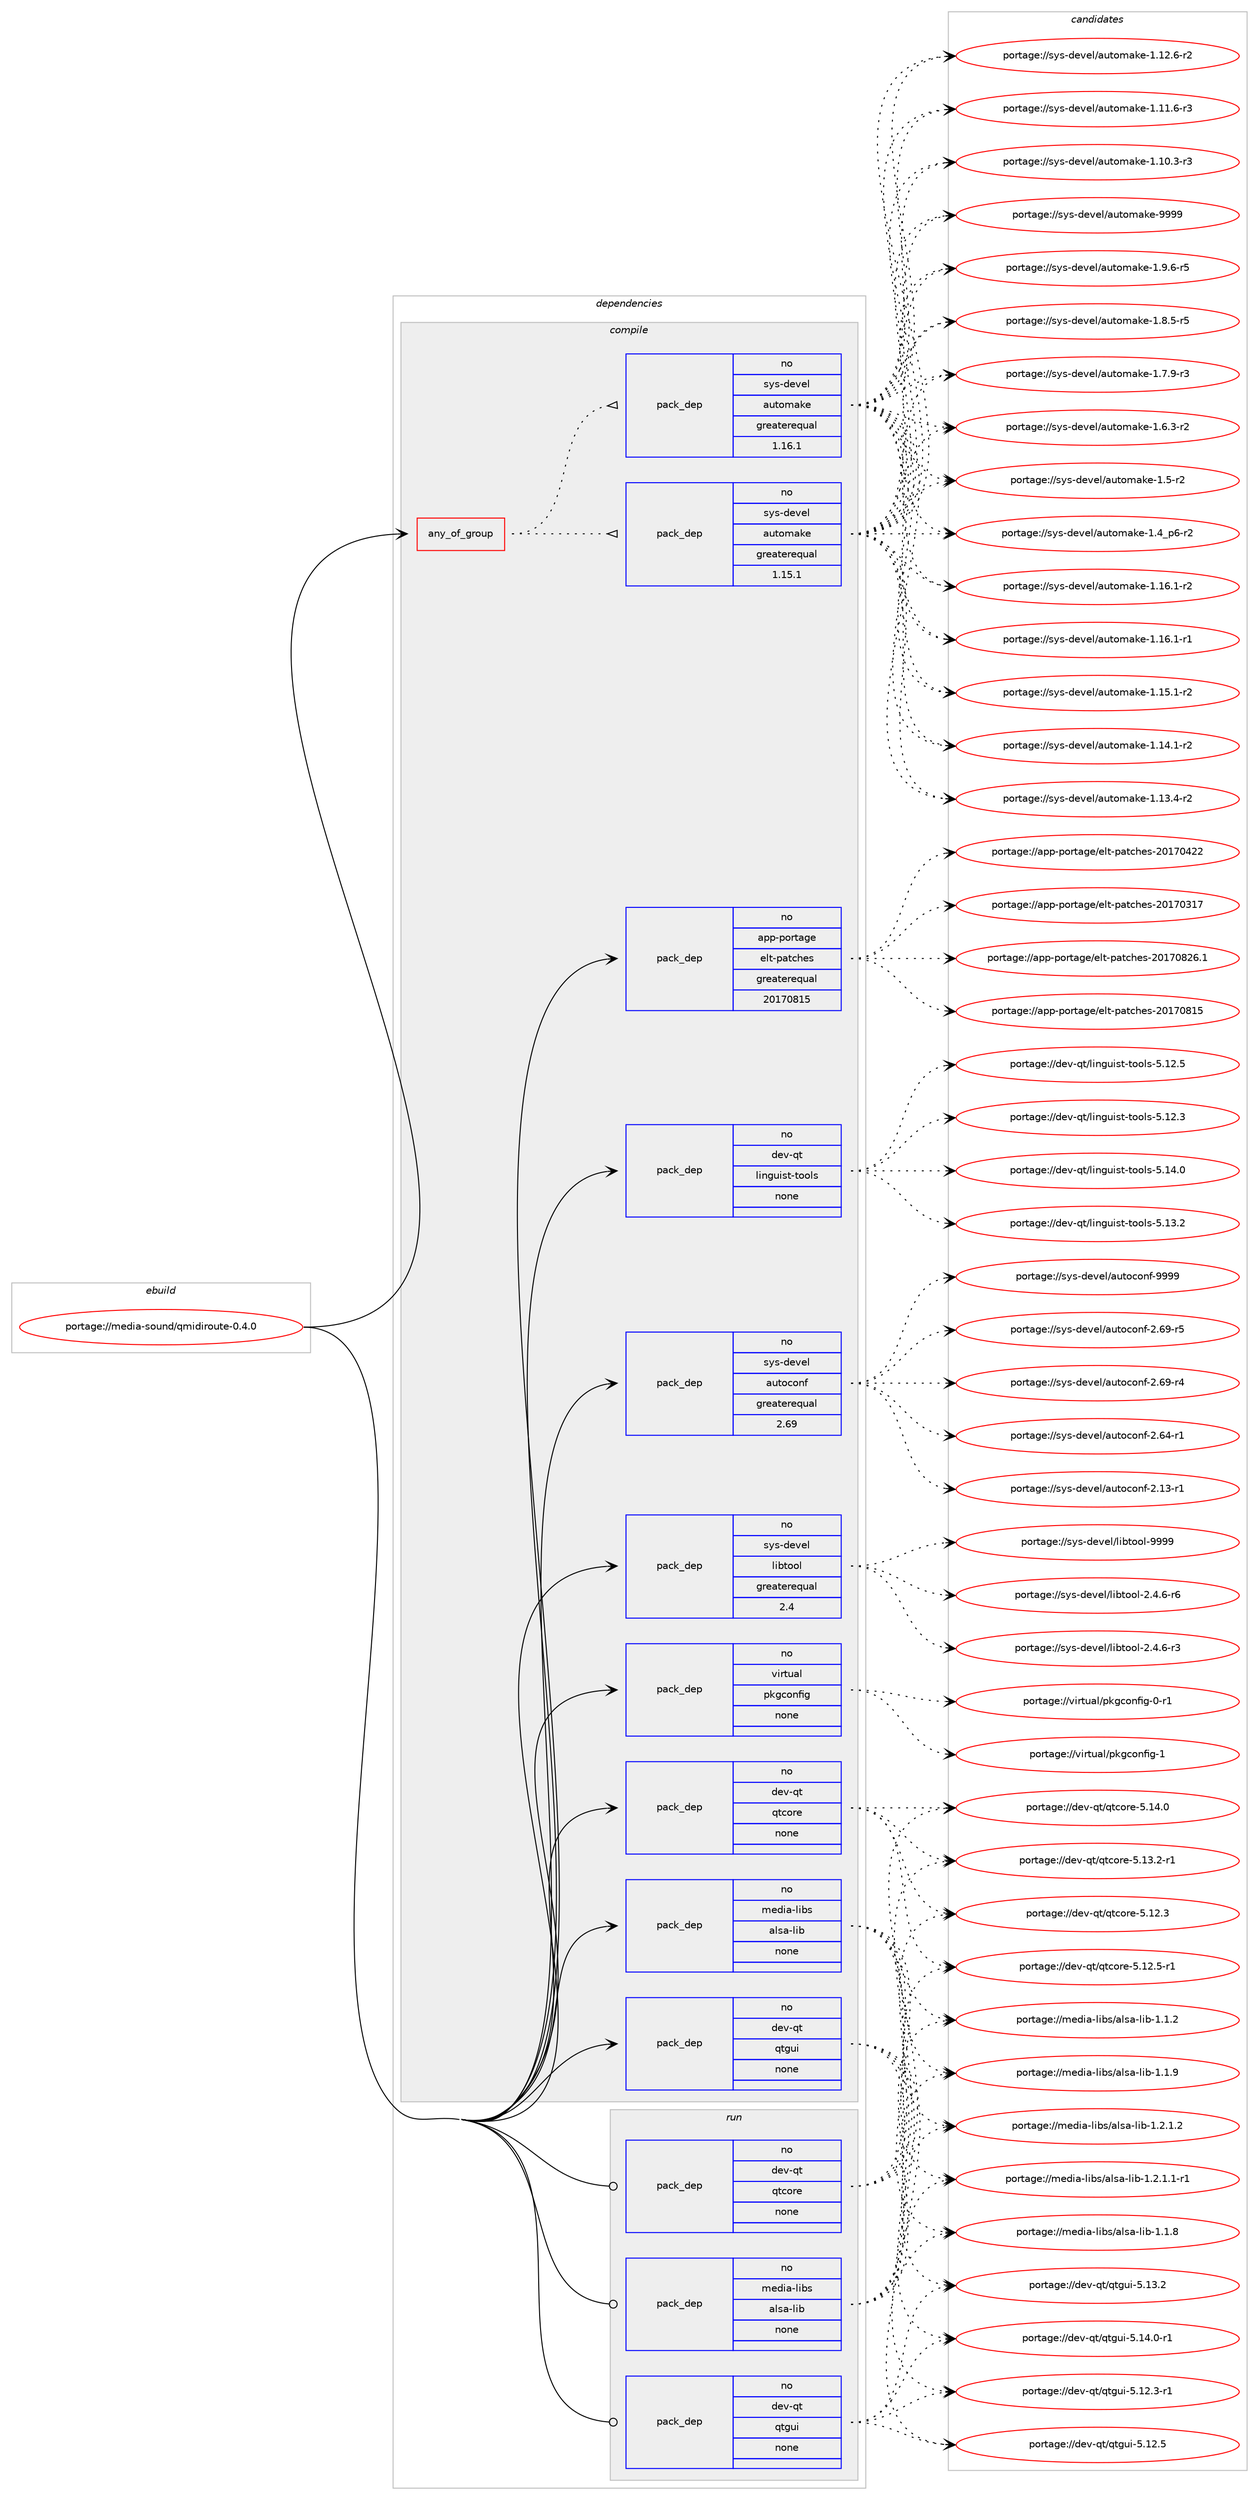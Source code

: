 digraph prolog {

# *************
# Graph options
# *************

newrank=true;
concentrate=true;
compound=true;
graph [rankdir=LR,fontname=Helvetica,fontsize=10,ranksep=1.5];#, ranksep=2.5, nodesep=0.2];
edge  [arrowhead=vee];
node  [fontname=Helvetica,fontsize=10];

# **********
# The ebuild
# **********

subgraph cluster_leftcol {
color=gray;
label=<<i>ebuild</i>>;
id [label="portage://media-sound/qmidiroute-0.4.0", color=red, width=4, href="../media-sound/qmidiroute-0.4.0.svg"];
}

# ****************
# The dependencies
# ****************

subgraph cluster_midcol {
color=gray;
label=<<i>dependencies</i>>;
subgraph cluster_compile {
fillcolor="#eeeeee";
style=filled;
label=<<i>compile</i>>;
subgraph any2749 {
dependency187239 [label=<<TABLE BORDER="0" CELLBORDER="1" CELLSPACING="0" CELLPADDING="4"><TR><TD CELLPADDING="10">any_of_group</TD></TR></TABLE>>, shape=none, color=red];subgraph pack142077 {
dependency187240 [label=<<TABLE BORDER="0" CELLBORDER="1" CELLSPACING="0" CELLPADDING="4" WIDTH="220"><TR><TD ROWSPAN="6" CELLPADDING="30">pack_dep</TD></TR><TR><TD WIDTH="110">no</TD></TR><TR><TD>sys-devel</TD></TR><TR><TD>automake</TD></TR><TR><TD>greaterequal</TD></TR><TR><TD>1.16.1</TD></TR></TABLE>>, shape=none, color=blue];
}
dependency187239:e -> dependency187240:w [weight=20,style="dotted",arrowhead="oinv"];
subgraph pack142078 {
dependency187241 [label=<<TABLE BORDER="0" CELLBORDER="1" CELLSPACING="0" CELLPADDING="4" WIDTH="220"><TR><TD ROWSPAN="6" CELLPADDING="30">pack_dep</TD></TR><TR><TD WIDTH="110">no</TD></TR><TR><TD>sys-devel</TD></TR><TR><TD>automake</TD></TR><TR><TD>greaterequal</TD></TR><TR><TD>1.15.1</TD></TR></TABLE>>, shape=none, color=blue];
}
dependency187239:e -> dependency187241:w [weight=20,style="dotted",arrowhead="oinv"];
}
id:e -> dependency187239:w [weight=20,style="solid",arrowhead="vee"];
subgraph pack142079 {
dependency187242 [label=<<TABLE BORDER="0" CELLBORDER="1" CELLSPACING="0" CELLPADDING="4" WIDTH="220"><TR><TD ROWSPAN="6" CELLPADDING="30">pack_dep</TD></TR><TR><TD WIDTH="110">no</TD></TR><TR><TD>app-portage</TD></TR><TR><TD>elt-patches</TD></TR><TR><TD>greaterequal</TD></TR><TR><TD>20170815</TD></TR></TABLE>>, shape=none, color=blue];
}
id:e -> dependency187242:w [weight=20,style="solid",arrowhead="vee"];
subgraph pack142080 {
dependency187243 [label=<<TABLE BORDER="0" CELLBORDER="1" CELLSPACING="0" CELLPADDING="4" WIDTH="220"><TR><TD ROWSPAN="6" CELLPADDING="30">pack_dep</TD></TR><TR><TD WIDTH="110">no</TD></TR><TR><TD>dev-qt</TD></TR><TR><TD>linguist-tools</TD></TR><TR><TD>none</TD></TR><TR><TD></TD></TR></TABLE>>, shape=none, color=blue];
}
id:e -> dependency187243:w [weight=20,style="solid",arrowhead="vee"];
subgraph pack142081 {
dependency187244 [label=<<TABLE BORDER="0" CELLBORDER="1" CELLSPACING="0" CELLPADDING="4" WIDTH="220"><TR><TD ROWSPAN="6" CELLPADDING="30">pack_dep</TD></TR><TR><TD WIDTH="110">no</TD></TR><TR><TD>dev-qt</TD></TR><TR><TD>qtcore</TD></TR><TR><TD>none</TD></TR><TR><TD></TD></TR></TABLE>>, shape=none, color=blue];
}
id:e -> dependency187244:w [weight=20,style="solid",arrowhead="vee"];
subgraph pack142082 {
dependency187245 [label=<<TABLE BORDER="0" CELLBORDER="1" CELLSPACING="0" CELLPADDING="4" WIDTH="220"><TR><TD ROWSPAN="6" CELLPADDING="30">pack_dep</TD></TR><TR><TD WIDTH="110">no</TD></TR><TR><TD>dev-qt</TD></TR><TR><TD>qtgui</TD></TR><TR><TD>none</TD></TR><TR><TD></TD></TR></TABLE>>, shape=none, color=blue];
}
id:e -> dependency187245:w [weight=20,style="solid",arrowhead="vee"];
subgraph pack142083 {
dependency187246 [label=<<TABLE BORDER="0" CELLBORDER="1" CELLSPACING="0" CELLPADDING="4" WIDTH="220"><TR><TD ROWSPAN="6" CELLPADDING="30">pack_dep</TD></TR><TR><TD WIDTH="110">no</TD></TR><TR><TD>media-libs</TD></TR><TR><TD>alsa-lib</TD></TR><TR><TD>none</TD></TR><TR><TD></TD></TR></TABLE>>, shape=none, color=blue];
}
id:e -> dependency187246:w [weight=20,style="solid",arrowhead="vee"];
subgraph pack142084 {
dependency187247 [label=<<TABLE BORDER="0" CELLBORDER="1" CELLSPACING="0" CELLPADDING="4" WIDTH="220"><TR><TD ROWSPAN="6" CELLPADDING="30">pack_dep</TD></TR><TR><TD WIDTH="110">no</TD></TR><TR><TD>sys-devel</TD></TR><TR><TD>autoconf</TD></TR><TR><TD>greaterequal</TD></TR><TR><TD>2.69</TD></TR></TABLE>>, shape=none, color=blue];
}
id:e -> dependency187247:w [weight=20,style="solid",arrowhead="vee"];
subgraph pack142085 {
dependency187248 [label=<<TABLE BORDER="0" CELLBORDER="1" CELLSPACING="0" CELLPADDING="4" WIDTH="220"><TR><TD ROWSPAN="6" CELLPADDING="30">pack_dep</TD></TR><TR><TD WIDTH="110">no</TD></TR><TR><TD>sys-devel</TD></TR><TR><TD>libtool</TD></TR><TR><TD>greaterequal</TD></TR><TR><TD>2.4</TD></TR></TABLE>>, shape=none, color=blue];
}
id:e -> dependency187248:w [weight=20,style="solid",arrowhead="vee"];
subgraph pack142086 {
dependency187249 [label=<<TABLE BORDER="0" CELLBORDER="1" CELLSPACING="0" CELLPADDING="4" WIDTH="220"><TR><TD ROWSPAN="6" CELLPADDING="30">pack_dep</TD></TR><TR><TD WIDTH="110">no</TD></TR><TR><TD>virtual</TD></TR><TR><TD>pkgconfig</TD></TR><TR><TD>none</TD></TR><TR><TD></TD></TR></TABLE>>, shape=none, color=blue];
}
id:e -> dependency187249:w [weight=20,style="solid",arrowhead="vee"];
}
subgraph cluster_compileandrun {
fillcolor="#eeeeee";
style=filled;
label=<<i>compile and run</i>>;
}
subgraph cluster_run {
fillcolor="#eeeeee";
style=filled;
label=<<i>run</i>>;
subgraph pack142087 {
dependency187250 [label=<<TABLE BORDER="0" CELLBORDER="1" CELLSPACING="0" CELLPADDING="4" WIDTH="220"><TR><TD ROWSPAN="6" CELLPADDING="30">pack_dep</TD></TR><TR><TD WIDTH="110">no</TD></TR><TR><TD>dev-qt</TD></TR><TR><TD>qtcore</TD></TR><TR><TD>none</TD></TR><TR><TD></TD></TR></TABLE>>, shape=none, color=blue];
}
id:e -> dependency187250:w [weight=20,style="solid",arrowhead="odot"];
subgraph pack142088 {
dependency187251 [label=<<TABLE BORDER="0" CELLBORDER="1" CELLSPACING="0" CELLPADDING="4" WIDTH="220"><TR><TD ROWSPAN="6" CELLPADDING="30">pack_dep</TD></TR><TR><TD WIDTH="110">no</TD></TR><TR><TD>dev-qt</TD></TR><TR><TD>qtgui</TD></TR><TR><TD>none</TD></TR><TR><TD></TD></TR></TABLE>>, shape=none, color=blue];
}
id:e -> dependency187251:w [weight=20,style="solid",arrowhead="odot"];
subgraph pack142089 {
dependency187252 [label=<<TABLE BORDER="0" CELLBORDER="1" CELLSPACING="0" CELLPADDING="4" WIDTH="220"><TR><TD ROWSPAN="6" CELLPADDING="30">pack_dep</TD></TR><TR><TD WIDTH="110">no</TD></TR><TR><TD>media-libs</TD></TR><TR><TD>alsa-lib</TD></TR><TR><TD>none</TD></TR><TR><TD></TD></TR></TABLE>>, shape=none, color=blue];
}
id:e -> dependency187252:w [weight=20,style="solid",arrowhead="odot"];
}
}

# **************
# The candidates
# **************

subgraph cluster_choices {
rank=same;
color=gray;
label=<<i>candidates</i>>;

subgraph choice142077 {
color=black;
nodesep=1;
choice115121115451001011181011084797117116111109971071014557575757 [label="portage://sys-devel/automake-9999", color=red, width=4,href="../sys-devel/automake-9999.svg"];
choice115121115451001011181011084797117116111109971071014549465746544511453 [label="portage://sys-devel/automake-1.9.6-r5", color=red, width=4,href="../sys-devel/automake-1.9.6-r5.svg"];
choice115121115451001011181011084797117116111109971071014549465646534511453 [label="portage://sys-devel/automake-1.8.5-r5", color=red, width=4,href="../sys-devel/automake-1.8.5-r5.svg"];
choice115121115451001011181011084797117116111109971071014549465546574511451 [label="portage://sys-devel/automake-1.7.9-r3", color=red, width=4,href="../sys-devel/automake-1.7.9-r3.svg"];
choice115121115451001011181011084797117116111109971071014549465446514511450 [label="portage://sys-devel/automake-1.6.3-r2", color=red, width=4,href="../sys-devel/automake-1.6.3-r2.svg"];
choice11512111545100101118101108479711711611110997107101454946534511450 [label="portage://sys-devel/automake-1.5-r2", color=red, width=4,href="../sys-devel/automake-1.5-r2.svg"];
choice115121115451001011181011084797117116111109971071014549465295112544511450 [label="portage://sys-devel/automake-1.4_p6-r2", color=red, width=4,href="../sys-devel/automake-1.4_p6-r2.svg"];
choice11512111545100101118101108479711711611110997107101454946495446494511450 [label="portage://sys-devel/automake-1.16.1-r2", color=red, width=4,href="../sys-devel/automake-1.16.1-r2.svg"];
choice11512111545100101118101108479711711611110997107101454946495446494511449 [label="portage://sys-devel/automake-1.16.1-r1", color=red, width=4,href="../sys-devel/automake-1.16.1-r1.svg"];
choice11512111545100101118101108479711711611110997107101454946495346494511450 [label="portage://sys-devel/automake-1.15.1-r2", color=red, width=4,href="../sys-devel/automake-1.15.1-r2.svg"];
choice11512111545100101118101108479711711611110997107101454946495246494511450 [label="portage://sys-devel/automake-1.14.1-r2", color=red, width=4,href="../sys-devel/automake-1.14.1-r2.svg"];
choice11512111545100101118101108479711711611110997107101454946495146524511450 [label="portage://sys-devel/automake-1.13.4-r2", color=red, width=4,href="../sys-devel/automake-1.13.4-r2.svg"];
choice11512111545100101118101108479711711611110997107101454946495046544511450 [label="portage://sys-devel/automake-1.12.6-r2", color=red, width=4,href="../sys-devel/automake-1.12.6-r2.svg"];
choice11512111545100101118101108479711711611110997107101454946494946544511451 [label="portage://sys-devel/automake-1.11.6-r3", color=red, width=4,href="../sys-devel/automake-1.11.6-r3.svg"];
choice11512111545100101118101108479711711611110997107101454946494846514511451 [label="portage://sys-devel/automake-1.10.3-r3", color=red, width=4,href="../sys-devel/automake-1.10.3-r3.svg"];
dependency187240:e -> choice115121115451001011181011084797117116111109971071014557575757:w [style=dotted,weight="100"];
dependency187240:e -> choice115121115451001011181011084797117116111109971071014549465746544511453:w [style=dotted,weight="100"];
dependency187240:e -> choice115121115451001011181011084797117116111109971071014549465646534511453:w [style=dotted,weight="100"];
dependency187240:e -> choice115121115451001011181011084797117116111109971071014549465546574511451:w [style=dotted,weight="100"];
dependency187240:e -> choice115121115451001011181011084797117116111109971071014549465446514511450:w [style=dotted,weight="100"];
dependency187240:e -> choice11512111545100101118101108479711711611110997107101454946534511450:w [style=dotted,weight="100"];
dependency187240:e -> choice115121115451001011181011084797117116111109971071014549465295112544511450:w [style=dotted,weight="100"];
dependency187240:e -> choice11512111545100101118101108479711711611110997107101454946495446494511450:w [style=dotted,weight="100"];
dependency187240:e -> choice11512111545100101118101108479711711611110997107101454946495446494511449:w [style=dotted,weight="100"];
dependency187240:e -> choice11512111545100101118101108479711711611110997107101454946495346494511450:w [style=dotted,weight="100"];
dependency187240:e -> choice11512111545100101118101108479711711611110997107101454946495246494511450:w [style=dotted,weight="100"];
dependency187240:e -> choice11512111545100101118101108479711711611110997107101454946495146524511450:w [style=dotted,weight="100"];
dependency187240:e -> choice11512111545100101118101108479711711611110997107101454946495046544511450:w [style=dotted,weight="100"];
dependency187240:e -> choice11512111545100101118101108479711711611110997107101454946494946544511451:w [style=dotted,weight="100"];
dependency187240:e -> choice11512111545100101118101108479711711611110997107101454946494846514511451:w [style=dotted,weight="100"];
}
subgraph choice142078 {
color=black;
nodesep=1;
choice115121115451001011181011084797117116111109971071014557575757 [label="portage://sys-devel/automake-9999", color=red, width=4,href="../sys-devel/automake-9999.svg"];
choice115121115451001011181011084797117116111109971071014549465746544511453 [label="portage://sys-devel/automake-1.9.6-r5", color=red, width=4,href="../sys-devel/automake-1.9.6-r5.svg"];
choice115121115451001011181011084797117116111109971071014549465646534511453 [label="portage://sys-devel/automake-1.8.5-r5", color=red, width=4,href="../sys-devel/automake-1.8.5-r5.svg"];
choice115121115451001011181011084797117116111109971071014549465546574511451 [label="portage://sys-devel/automake-1.7.9-r3", color=red, width=4,href="../sys-devel/automake-1.7.9-r3.svg"];
choice115121115451001011181011084797117116111109971071014549465446514511450 [label="portage://sys-devel/automake-1.6.3-r2", color=red, width=4,href="../sys-devel/automake-1.6.3-r2.svg"];
choice11512111545100101118101108479711711611110997107101454946534511450 [label="portage://sys-devel/automake-1.5-r2", color=red, width=4,href="../sys-devel/automake-1.5-r2.svg"];
choice115121115451001011181011084797117116111109971071014549465295112544511450 [label="portage://sys-devel/automake-1.4_p6-r2", color=red, width=4,href="../sys-devel/automake-1.4_p6-r2.svg"];
choice11512111545100101118101108479711711611110997107101454946495446494511450 [label="portage://sys-devel/automake-1.16.1-r2", color=red, width=4,href="../sys-devel/automake-1.16.1-r2.svg"];
choice11512111545100101118101108479711711611110997107101454946495446494511449 [label="portage://sys-devel/automake-1.16.1-r1", color=red, width=4,href="../sys-devel/automake-1.16.1-r1.svg"];
choice11512111545100101118101108479711711611110997107101454946495346494511450 [label="portage://sys-devel/automake-1.15.1-r2", color=red, width=4,href="../sys-devel/automake-1.15.1-r2.svg"];
choice11512111545100101118101108479711711611110997107101454946495246494511450 [label="portage://sys-devel/automake-1.14.1-r2", color=red, width=4,href="../sys-devel/automake-1.14.1-r2.svg"];
choice11512111545100101118101108479711711611110997107101454946495146524511450 [label="portage://sys-devel/automake-1.13.4-r2", color=red, width=4,href="../sys-devel/automake-1.13.4-r2.svg"];
choice11512111545100101118101108479711711611110997107101454946495046544511450 [label="portage://sys-devel/automake-1.12.6-r2", color=red, width=4,href="../sys-devel/automake-1.12.6-r2.svg"];
choice11512111545100101118101108479711711611110997107101454946494946544511451 [label="portage://sys-devel/automake-1.11.6-r3", color=red, width=4,href="../sys-devel/automake-1.11.6-r3.svg"];
choice11512111545100101118101108479711711611110997107101454946494846514511451 [label="portage://sys-devel/automake-1.10.3-r3", color=red, width=4,href="../sys-devel/automake-1.10.3-r3.svg"];
dependency187241:e -> choice115121115451001011181011084797117116111109971071014557575757:w [style=dotted,weight="100"];
dependency187241:e -> choice115121115451001011181011084797117116111109971071014549465746544511453:w [style=dotted,weight="100"];
dependency187241:e -> choice115121115451001011181011084797117116111109971071014549465646534511453:w [style=dotted,weight="100"];
dependency187241:e -> choice115121115451001011181011084797117116111109971071014549465546574511451:w [style=dotted,weight="100"];
dependency187241:e -> choice115121115451001011181011084797117116111109971071014549465446514511450:w [style=dotted,weight="100"];
dependency187241:e -> choice11512111545100101118101108479711711611110997107101454946534511450:w [style=dotted,weight="100"];
dependency187241:e -> choice115121115451001011181011084797117116111109971071014549465295112544511450:w [style=dotted,weight="100"];
dependency187241:e -> choice11512111545100101118101108479711711611110997107101454946495446494511450:w [style=dotted,weight="100"];
dependency187241:e -> choice11512111545100101118101108479711711611110997107101454946495446494511449:w [style=dotted,weight="100"];
dependency187241:e -> choice11512111545100101118101108479711711611110997107101454946495346494511450:w [style=dotted,weight="100"];
dependency187241:e -> choice11512111545100101118101108479711711611110997107101454946495246494511450:w [style=dotted,weight="100"];
dependency187241:e -> choice11512111545100101118101108479711711611110997107101454946495146524511450:w [style=dotted,weight="100"];
dependency187241:e -> choice11512111545100101118101108479711711611110997107101454946495046544511450:w [style=dotted,weight="100"];
dependency187241:e -> choice11512111545100101118101108479711711611110997107101454946494946544511451:w [style=dotted,weight="100"];
dependency187241:e -> choice11512111545100101118101108479711711611110997107101454946494846514511451:w [style=dotted,weight="100"];
}
subgraph choice142079 {
color=black;
nodesep=1;
choice971121124511211111411697103101471011081164511297116991041011154550484955485650544649 [label="portage://app-portage/elt-patches-20170826.1", color=red, width=4,href="../app-portage/elt-patches-20170826.1.svg"];
choice97112112451121111141169710310147101108116451129711699104101115455048495548564953 [label="portage://app-portage/elt-patches-20170815", color=red, width=4,href="../app-portage/elt-patches-20170815.svg"];
choice97112112451121111141169710310147101108116451129711699104101115455048495548525050 [label="portage://app-portage/elt-patches-20170422", color=red, width=4,href="../app-portage/elt-patches-20170422.svg"];
choice97112112451121111141169710310147101108116451129711699104101115455048495548514955 [label="portage://app-portage/elt-patches-20170317", color=red, width=4,href="../app-portage/elt-patches-20170317.svg"];
dependency187242:e -> choice971121124511211111411697103101471011081164511297116991041011154550484955485650544649:w [style=dotted,weight="100"];
dependency187242:e -> choice97112112451121111141169710310147101108116451129711699104101115455048495548564953:w [style=dotted,weight="100"];
dependency187242:e -> choice97112112451121111141169710310147101108116451129711699104101115455048495548525050:w [style=dotted,weight="100"];
dependency187242:e -> choice97112112451121111141169710310147101108116451129711699104101115455048495548514955:w [style=dotted,weight="100"];
}
subgraph choice142080 {
color=black;
nodesep=1;
choice10010111845113116471081051101031171051151164511611111110811545534649524648 [label="portage://dev-qt/linguist-tools-5.14.0", color=red, width=4,href="../dev-qt/linguist-tools-5.14.0.svg"];
choice10010111845113116471081051101031171051151164511611111110811545534649514650 [label="portage://dev-qt/linguist-tools-5.13.2", color=red, width=4,href="../dev-qt/linguist-tools-5.13.2.svg"];
choice10010111845113116471081051101031171051151164511611111110811545534649504653 [label="portage://dev-qt/linguist-tools-5.12.5", color=red, width=4,href="../dev-qt/linguist-tools-5.12.5.svg"];
choice10010111845113116471081051101031171051151164511611111110811545534649504651 [label="portage://dev-qt/linguist-tools-5.12.3", color=red, width=4,href="../dev-qt/linguist-tools-5.12.3.svg"];
dependency187243:e -> choice10010111845113116471081051101031171051151164511611111110811545534649524648:w [style=dotted,weight="100"];
dependency187243:e -> choice10010111845113116471081051101031171051151164511611111110811545534649514650:w [style=dotted,weight="100"];
dependency187243:e -> choice10010111845113116471081051101031171051151164511611111110811545534649504653:w [style=dotted,weight="100"];
dependency187243:e -> choice10010111845113116471081051101031171051151164511611111110811545534649504651:w [style=dotted,weight="100"];
}
subgraph choice142081 {
color=black;
nodesep=1;
choice10010111845113116471131169911111410145534649524648 [label="portage://dev-qt/qtcore-5.14.0", color=red, width=4,href="../dev-qt/qtcore-5.14.0.svg"];
choice100101118451131164711311699111114101455346495146504511449 [label="portage://dev-qt/qtcore-5.13.2-r1", color=red, width=4,href="../dev-qt/qtcore-5.13.2-r1.svg"];
choice100101118451131164711311699111114101455346495046534511449 [label="portage://dev-qt/qtcore-5.12.5-r1", color=red, width=4,href="../dev-qt/qtcore-5.12.5-r1.svg"];
choice10010111845113116471131169911111410145534649504651 [label="portage://dev-qt/qtcore-5.12.3", color=red, width=4,href="../dev-qt/qtcore-5.12.3.svg"];
dependency187244:e -> choice10010111845113116471131169911111410145534649524648:w [style=dotted,weight="100"];
dependency187244:e -> choice100101118451131164711311699111114101455346495146504511449:w [style=dotted,weight="100"];
dependency187244:e -> choice100101118451131164711311699111114101455346495046534511449:w [style=dotted,weight="100"];
dependency187244:e -> choice10010111845113116471131169911111410145534649504651:w [style=dotted,weight="100"];
}
subgraph choice142082 {
color=black;
nodesep=1;
choice1001011184511311647113116103117105455346495246484511449 [label="portage://dev-qt/qtgui-5.14.0-r1", color=red, width=4,href="../dev-qt/qtgui-5.14.0-r1.svg"];
choice100101118451131164711311610311710545534649514650 [label="portage://dev-qt/qtgui-5.13.2", color=red, width=4,href="../dev-qt/qtgui-5.13.2.svg"];
choice100101118451131164711311610311710545534649504653 [label="portage://dev-qt/qtgui-5.12.5", color=red, width=4,href="../dev-qt/qtgui-5.12.5.svg"];
choice1001011184511311647113116103117105455346495046514511449 [label="portage://dev-qt/qtgui-5.12.3-r1", color=red, width=4,href="../dev-qt/qtgui-5.12.3-r1.svg"];
dependency187245:e -> choice1001011184511311647113116103117105455346495246484511449:w [style=dotted,weight="100"];
dependency187245:e -> choice100101118451131164711311610311710545534649514650:w [style=dotted,weight="100"];
dependency187245:e -> choice100101118451131164711311610311710545534649504653:w [style=dotted,weight="100"];
dependency187245:e -> choice1001011184511311647113116103117105455346495046514511449:w [style=dotted,weight="100"];
}
subgraph choice142083 {
color=black;
nodesep=1;
choice10910110010597451081059811547971081159745108105984549465046494650 [label="portage://media-libs/alsa-lib-1.2.1.2", color=red, width=4,href="../media-libs/alsa-lib-1.2.1.2.svg"];
choice109101100105974510810598115479710811597451081059845494650464946494511449 [label="portage://media-libs/alsa-lib-1.2.1.1-r1", color=red, width=4,href="../media-libs/alsa-lib-1.2.1.1-r1.svg"];
choice1091011001059745108105981154797108115974510810598454946494657 [label="portage://media-libs/alsa-lib-1.1.9", color=red, width=4,href="../media-libs/alsa-lib-1.1.9.svg"];
choice1091011001059745108105981154797108115974510810598454946494656 [label="portage://media-libs/alsa-lib-1.1.8", color=red, width=4,href="../media-libs/alsa-lib-1.1.8.svg"];
choice1091011001059745108105981154797108115974510810598454946494650 [label="portage://media-libs/alsa-lib-1.1.2", color=red, width=4,href="../media-libs/alsa-lib-1.1.2.svg"];
dependency187246:e -> choice10910110010597451081059811547971081159745108105984549465046494650:w [style=dotted,weight="100"];
dependency187246:e -> choice109101100105974510810598115479710811597451081059845494650464946494511449:w [style=dotted,weight="100"];
dependency187246:e -> choice1091011001059745108105981154797108115974510810598454946494657:w [style=dotted,weight="100"];
dependency187246:e -> choice1091011001059745108105981154797108115974510810598454946494656:w [style=dotted,weight="100"];
dependency187246:e -> choice1091011001059745108105981154797108115974510810598454946494650:w [style=dotted,weight="100"];
}
subgraph choice142084 {
color=black;
nodesep=1;
choice115121115451001011181011084797117116111991111101024557575757 [label="portage://sys-devel/autoconf-9999", color=red, width=4,href="../sys-devel/autoconf-9999.svg"];
choice1151211154510010111810110847971171161119911111010245504654574511453 [label="portage://sys-devel/autoconf-2.69-r5", color=red, width=4,href="../sys-devel/autoconf-2.69-r5.svg"];
choice1151211154510010111810110847971171161119911111010245504654574511452 [label="portage://sys-devel/autoconf-2.69-r4", color=red, width=4,href="../sys-devel/autoconf-2.69-r4.svg"];
choice1151211154510010111810110847971171161119911111010245504654524511449 [label="portage://sys-devel/autoconf-2.64-r1", color=red, width=4,href="../sys-devel/autoconf-2.64-r1.svg"];
choice1151211154510010111810110847971171161119911111010245504649514511449 [label="portage://sys-devel/autoconf-2.13-r1", color=red, width=4,href="../sys-devel/autoconf-2.13-r1.svg"];
dependency187247:e -> choice115121115451001011181011084797117116111991111101024557575757:w [style=dotted,weight="100"];
dependency187247:e -> choice1151211154510010111810110847971171161119911111010245504654574511453:w [style=dotted,weight="100"];
dependency187247:e -> choice1151211154510010111810110847971171161119911111010245504654574511452:w [style=dotted,weight="100"];
dependency187247:e -> choice1151211154510010111810110847971171161119911111010245504654524511449:w [style=dotted,weight="100"];
dependency187247:e -> choice1151211154510010111810110847971171161119911111010245504649514511449:w [style=dotted,weight="100"];
}
subgraph choice142085 {
color=black;
nodesep=1;
choice1151211154510010111810110847108105981161111111084557575757 [label="portage://sys-devel/libtool-9999", color=red, width=4,href="../sys-devel/libtool-9999.svg"];
choice1151211154510010111810110847108105981161111111084550465246544511454 [label="portage://sys-devel/libtool-2.4.6-r6", color=red, width=4,href="../sys-devel/libtool-2.4.6-r6.svg"];
choice1151211154510010111810110847108105981161111111084550465246544511451 [label="portage://sys-devel/libtool-2.4.6-r3", color=red, width=4,href="../sys-devel/libtool-2.4.6-r3.svg"];
dependency187248:e -> choice1151211154510010111810110847108105981161111111084557575757:w [style=dotted,weight="100"];
dependency187248:e -> choice1151211154510010111810110847108105981161111111084550465246544511454:w [style=dotted,weight="100"];
dependency187248:e -> choice1151211154510010111810110847108105981161111111084550465246544511451:w [style=dotted,weight="100"];
}
subgraph choice142086 {
color=black;
nodesep=1;
choice1181051141161179710847112107103991111101021051034549 [label="portage://virtual/pkgconfig-1", color=red, width=4,href="../virtual/pkgconfig-1.svg"];
choice11810511411611797108471121071039911111010210510345484511449 [label="portage://virtual/pkgconfig-0-r1", color=red, width=4,href="../virtual/pkgconfig-0-r1.svg"];
dependency187249:e -> choice1181051141161179710847112107103991111101021051034549:w [style=dotted,weight="100"];
dependency187249:e -> choice11810511411611797108471121071039911111010210510345484511449:w [style=dotted,weight="100"];
}
subgraph choice142087 {
color=black;
nodesep=1;
choice10010111845113116471131169911111410145534649524648 [label="portage://dev-qt/qtcore-5.14.0", color=red, width=4,href="../dev-qt/qtcore-5.14.0.svg"];
choice100101118451131164711311699111114101455346495146504511449 [label="portage://dev-qt/qtcore-5.13.2-r1", color=red, width=4,href="../dev-qt/qtcore-5.13.2-r1.svg"];
choice100101118451131164711311699111114101455346495046534511449 [label="portage://dev-qt/qtcore-5.12.5-r1", color=red, width=4,href="../dev-qt/qtcore-5.12.5-r1.svg"];
choice10010111845113116471131169911111410145534649504651 [label="portage://dev-qt/qtcore-5.12.3", color=red, width=4,href="../dev-qt/qtcore-5.12.3.svg"];
dependency187250:e -> choice10010111845113116471131169911111410145534649524648:w [style=dotted,weight="100"];
dependency187250:e -> choice100101118451131164711311699111114101455346495146504511449:w [style=dotted,weight="100"];
dependency187250:e -> choice100101118451131164711311699111114101455346495046534511449:w [style=dotted,weight="100"];
dependency187250:e -> choice10010111845113116471131169911111410145534649504651:w [style=dotted,weight="100"];
}
subgraph choice142088 {
color=black;
nodesep=1;
choice1001011184511311647113116103117105455346495246484511449 [label="portage://dev-qt/qtgui-5.14.0-r1", color=red, width=4,href="../dev-qt/qtgui-5.14.0-r1.svg"];
choice100101118451131164711311610311710545534649514650 [label="portage://dev-qt/qtgui-5.13.2", color=red, width=4,href="../dev-qt/qtgui-5.13.2.svg"];
choice100101118451131164711311610311710545534649504653 [label="portage://dev-qt/qtgui-5.12.5", color=red, width=4,href="../dev-qt/qtgui-5.12.5.svg"];
choice1001011184511311647113116103117105455346495046514511449 [label="portage://dev-qt/qtgui-5.12.3-r1", color=red, width=4,href="../dev-qt/qtgui-5.12.3-r1.svg"];
dependency187251:e -> choice1001011184511311647113116103117105455346495246484511449:w [style=dotted,weight="100"];
dependency187251:e -> choice100101118451131164711311610311710545534649514650:w [style=dotted,weight="100"];
dependency187251:e -> choice100101118451131164711311610311710545534649504653:w [style=dotted,weight="100"];
dependency187251:e -> choice1001011184511311647113116103117105455346495046514511449:w [style=dotted,weight="100"];
}
subgraph choice142089 {
color=black;
nodesep=1;
choice10910110010597451081059811547971081159745108105984549465046494650 [label="portage://media-libs/alsa-lib-1.2.1.2", color=red, width=4,href="../media-libs/alsa-lib-1.2.1.2.svg"];
choice109101100105974510810598115479710811597451081059845494650464946494511449 [label="portage://media-libs/alsa-lib-1.2.1.1-r1", color=red, width=4,href="../media-libs/alsa-lib-1.2.1.1-r1.svg"];
choice1091011001059745108105981154797108115974510810598454946494657 [label="portage://media-libs/alsa-lib-1.1.9", color=red, width=4,href="../media-libs/alsa-lib-1.1.9.svg"];
choice1091011001059745108105981154797108115974510810598454946494656 [label="portage://media-libs/alsa-lib-1.1.8", color=red, width=4,href="../media-libs/alsa-lib-1.1.8.svg"];
choice1091011001059745108105981154797108115974510810598454946494650 [label="portage://media-libs/alsa-lib-1.1.2", color=red, width=4,href="../media-libs/alsa-lib-1.1.2.svg"];
dependency187252:e -> choice10910110010597451081059811547971081159745108105984549465046494650:w [style=dotted,weight="100"];
dependency187252:e -> choice109101100105974510810598115479710811597451081059845494650464946494511449:w [style=dotted,weight="100"];
dependency187252:e -> choice1091011001059745108105981154797108115974510810598454946494657:w [style=dotted,weight="100"];
dependency187252:e -> choice1091011001059745108105981154797108115974510810598454946494656:w [style=dotted,weight="100"];
dependency187252:e -> choice1091011001059745108105981154797108115974510810598454946494650:w [style=dotted,weight="100"];
}
}

}
